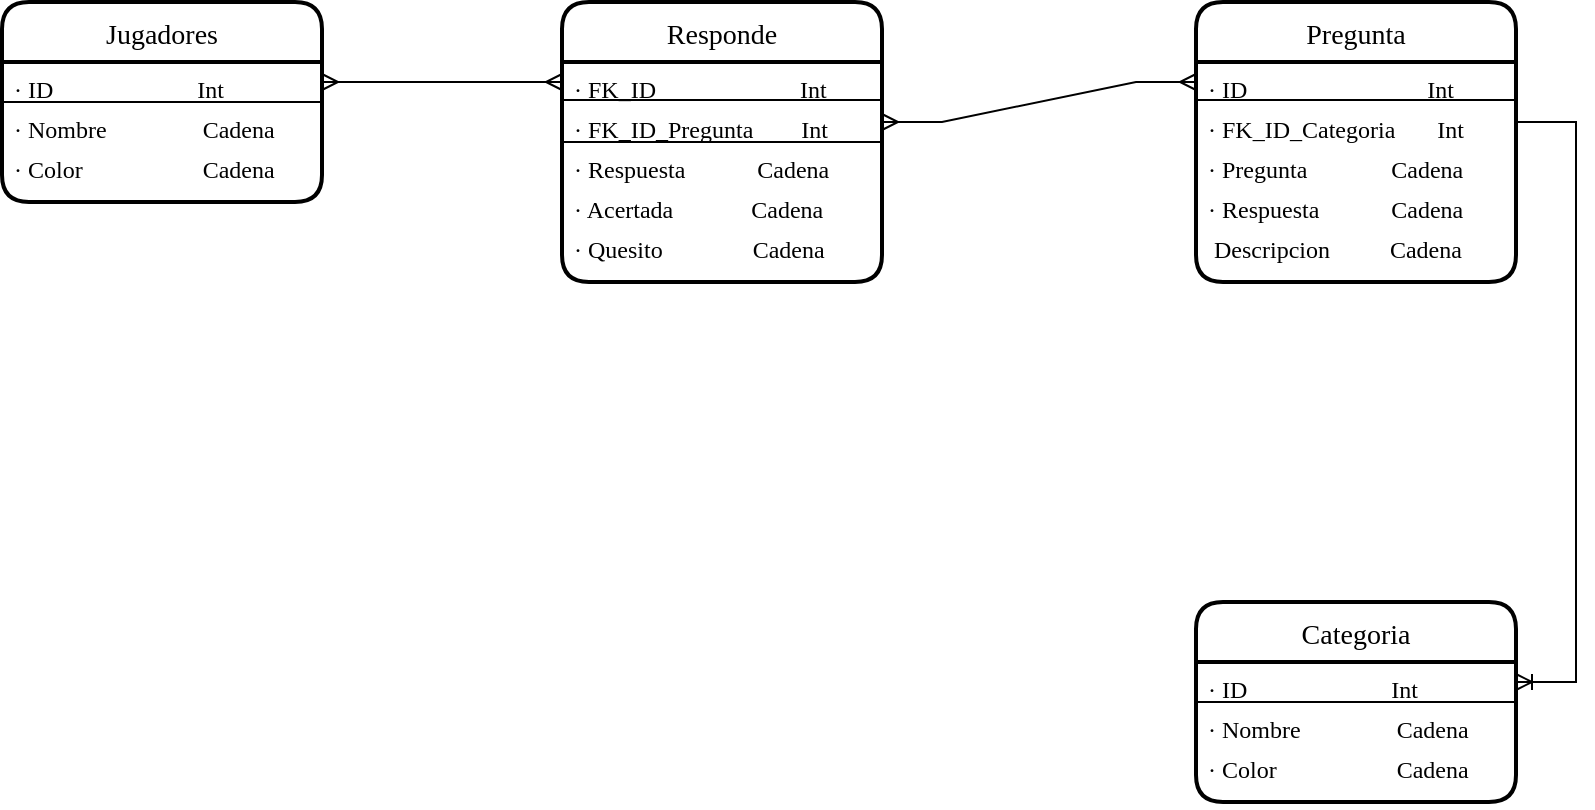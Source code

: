 <mxfile version="15.9.6" type="device"><diagram id="PqsIyJJChuY82IShUJDI" name="Página-1"><mxGraphModel dx="1422" dy="762" grid="1" gridSize="10" guides="1" tooltips="1" connect="1" arrows="1" fold="1" page="1" pageScale="1" pageWidth="827" pageHeight="1169" math="0" shadow="0"><root><mxCell id="0"/><mxCell id="1" parent="0"/><mxCell id="APt0PbYkiHJoAcwtZt5P-1" value="Jugadores" style="swimlane;childLayout=stackLayout;horizontal=1;startSize=30;horizontalStack=0;rounded=1;fontSize=14;fontStyle=0;strokeWidth=2;resizeParent=0;resizeLast=1;shadow=0;dashed=0;align=center;fontFamily=Comic Sans MS;" vertex="1" parent="1"><mxGeometry x="30" y="180" width="160" height="100" as="geometry"/></mxCell><mxCell id="APt0PbYkiHJoAcwtZt5P-4" value="· ID                        Int" style="text;strokeColor=none;fillColor=none;spacingLeft=4;spacingRight=4;overflow=hidden;rotatable=0;points=[[0,0.5],[1,0.5]];portConstraint=eastwest;fontSize=12;fontFamily=Comic Sans MS;" vertex="1" parent="APt0PbYkiHJoAcwtZt5P-1"><mxGeometry y="30" width="160" height="20" as="geometry"/></mxCell><mxCell id="APt0PbYkiHJoAcwtZt5P-35" value="" style="endArrow=none;html=1;rounded=0;fontFamily=Comic Sans MS;" edge="1" parent="APt0PbYkiHJoAcwtZt5P-1"><mxGeometry relative="1" as="geometry"><mxPoint y="50" as="sourcePoint"/><mxPoint x="160" y="50" as="targetPoint"/></mxGeometry></mxCell><mxCell id="APt0PbYkiHJoAcwtZt5P-3" value="· Nombre                Cadena" style="text;strokeColor=none;fillColor=none;spacingLeft=4;spacingRight=4;overflow=hidden;rotatable=0;points=[[0,0.5],[1,0.5]];portConstraint=eastwest;fontSize=12;fontFamily=Comic Sans MS;" vertex="1" parent="APt0PbYkiHJoAcwtZt5P-1"><mxGeometry y="50" width="160" height="20" as="geometry"/></mxCell><mxCell id="APt0PbYkiHJoAcwtZt5P-36" value="· Color                    Cadena" style="text;strokeColor=none;fillColor=none;spacingLeft=4;spacingRight=4;overflow=hidden;rotatable=0;points=[[0,0.5],[1,0.5]];portConstraint=eastwest;fontSize=12;fontFamily=Comic Sans MS;" vertex="1" parent="APt0PbYkiHJoAcwtZt5P-1"><mxGeometry y="70" width="160" height="30" as="geometry"/></mxCell><mxCell id="APt0PbYkiHJoAcwtZt5P-37" value="Responde" style="swimlane;childLayout=stackLayout;horizontal=1;startSize=30;horizontalStack=0;rounded=1;fontSize=14;fontStyle=0;strokeWidth=2;resizeParent=0;resizeLast=1;shadow=0;dashed=0;align=center;fontFamily=Comic Sans MS;" vertex="1" parent="1"><mxGeometry x="310" y="180" width="160" height="140" as="geometry"/></mxCell><mxCell id="APt0PbYkiHJoAcwtZt5P-44" value="" style="endArrow=none;html=1;rounded=0;fontFamily=Comic Sans MS;" edge="1" parent="APt0PbYkiHJoAcwtZt5P-37"><mxGeometry relative="1" as="geometry"><mxPoint y="49" as="sourcePoint"/><mxPoint x="160" y="49" as="targetPoint"/></mxGeometry></mxCell><mxCell id="APt0PbYkiHJoAcwtZt5P-41" value="· FK_ID                        Int" style="text;strokeColor=none;fillColor=none;spacingLeft=4;spacingRight=4;overflow=hidden;rotatable=0;points=[[0,0.5],[1,0.5]];portConstraint=eastwest;fontSize=12;fontFamily=Comic Sans MS;" vertex="1" parent="APt0PbYkiHJoAcwtZt5P-37"><mxGeometry y="30" width="160" height="20" as="geometry"/></mxCell><mxCell id="APt0PbYkiHJoAcwtZt5P-48" value="" style="endArrow=none;html=1;rounded=0;fontFamily=Comic Sans MS;" edge="1" parent="APt0PbYkiHJoAcwtZt5P-37"><mxGeometry relative="1" as="geometry"><mxPoint y="70" as="sourcePoint"/><mxPoint x="160" y="70" as="targetPoint"/></mxGeometry></mxCell><mxCell id="APt0PbYkiHJoAcwtZt5P-47" value="· FK_ID_Pregunta        Int" style="text;strokeColor=none;fillColor=none;spacingLeft=4;spacingRight=4;overflow=hidden;rotatable=0;points=[[0,0.5],[1,0.5]];portConstraint=eastwest;fontSize=12;fontFamily=Comic Sans MS;" vertex="1" parent="APt0PbYkiHJoAcwtZt5P-37"><mxGeometry y="50" width="160" height="20" as="geometry"/></mxCell><mxCell id="APt0PbYkiHJoAcwtZt5P-53" value="· Respuesta            Cadena" style="text;strokeColor=none;fillColor=none;spacingLeft=4;spacingRight=4;overflow=hidden;rotatable=0;points=[[0,0.5],[1,0.5]];portConstraint=eastwest;fontSize=12;fontFamily=Comic Sans MS;" vertex="1" parent="APt0PbYkiHJoAcwtZt5P-37"><mxGeometry y="70" width="160" height="20" as="geometry"/></mxCell><mxCell id="APt0PbYkiHJoAcwtZt5P-54" value="· Acertada             Cadena" style="text;strokeColor=none;fillColor=none;spacingLeft=4;spacingRight=4;overflow=hidden;rotatable=0;points=[[0,0.5],[1,0.5]];portConstraint=eastwest;fontSize=12;fontFamily=Comic Sans MS;" vertex="1" parent="APt0PbYkiHJoAcwtZt5P-37"><mxGeometry y="90" width="160" height="20" as="geometry"/></mxCell><mxCell id="APt0PbYkiHJoAcwtZt5P-55" value="· Quesito               Cadena" style="text;strokeColor=none;fillColor=none;spacingLeft=4;spacingRight=4;overflow=hidden;rotatable=0;points=[[0,0.5],[1,0.5]];portConstraint=eastwest;fontSize=12;fontFamily=Comic Sans MS;" vertex="1" parent="APt0PbYkiHJoAcwtZt5P-37"><mxGeometry y="110" width="160" height="30" as="geometry"/></mxCell><mxCell id="APt0PbYkiHJoAcwtZt5P-39" value="Pregunta" style="swimlane;childLayout=stackLayout;horizontal=1;startSize=30;horizontalStack=0;rounded=1;fontSize=14;fontStyle=0;strokeWidth=2;resizeParent=0;resizeLast=1;shadow=0;dashed=0;align=center;fontFamily=Comic Sans MS;" vertex="1" parent="1"><mxGeometry x="627" y="180" width="160" height="140" as="geometry"/></mxCell><mxCell id="APt0PbYkiHJoAcwtZt5P-49" value="" style="endArrow=none;html=1;rounded=0;fontFamily=Comic Sans MS;" edge="1" parent="APt0PbYkiHJoAcwtZt5P-39"><mxGeometry relative="1" as="geometry"><mxPoint y="49" as="sourcePoint"/><mxPoint x="160" y="49" as="targetPoint"/></mxGeometry></mxCell><mxCell id="APt0PbYkiHJoAcwtZt5P-46" value="· ID                              Int" style="text;strokeColor=none;fillColor=none;spacingLeft=4;spacingRight=4;overflow=hidden;rotatable=0;points=[[0,0.5],[1,0.5]];portConstraint=eastwest;fontSize=12;fontFamily=Comic Sans MS;" vertex="1" parent="APt0PbYkiHJoAcwtZt5P-39"><mxGeometry y="30" width="160" height="20" as="geometry"/></mxCell><mxCell id="APt0PbYkiHJoAcwtZt5P-65" value="· FK_ID_Categoria       Int" style="text;strokeColor=none;fillColor=none;spacingLeft=4;spacingRight=4;overflow=hidden;rotatable=0;points=[[0,0.5],[1,0.5]];portConstraint=eastwest;fontSize=12;fontFamily=Comic Sans MS;" vertex="1" parent="APt0PbYkiHJoAcwtZt5P-39"><mxGeometry y="50" width="160" height="20" as="geometry"/></mxCell><mxCell id="APt0PbYkiHJoAcwtZt5P-50" value="· Pregunta              Cadena" style="text;strokeColor=none;fillColor=none;spacingLeft=4;spacingRight=4;overflow=hidden;rotatable=0;points=[[0,0.5],[1,0.5]];portConstraint=eastwest;fontSize=12;fontFamily=Comic Sans MS;" vertex="1" parent="APt0PbYkiHJoAcwtZt5P-39"><mxGeometry y="70" width="160" height="20" as="geometry"/></mxCell><mxCell id="APt0PbYkiHJoAcwtZt5P-51" value="· Respuesta            Cadena" style="text;strokeColor=none;fillColor=none;spacingLeft=4;spacingRight=4;overflow=hidden;rotatable=0;points=[[0,0.5],[1,0.5]];portConstraint=eastwest;fontSize=12;fontFamily=Comic Sans MS;" vertex="1" parent="APt0PbYkiHJoAcwtZt5P-39"><mxGeometry y="90" width="160" height="20" as="geometry"/></mxCell><mxCell id="APt0PbYkiHJoAcwtZt5P-52" value=" Descripcion          Cadena" style="text;strokeColor=none;fillColor=none;spacingLeft=4;spacingRight=4;overflow=hidden;rotatable=0;points=[[0,0.5],[1,0.5]];portConstraint=eastwest;fontSize=12;fontFamily=Comic Sans MS;" vertex="1" parent="APt0PbYkiHJoAcwtZt5P-39"><mxGeometry y="110" width="160" height="30" as="geometry"/></mxCell><mxCell id="APt0PbYkiHJoAcwtZt5P-42" value="" style="edgeStyle=entityRelationEdgeStyle;fontSize=12;html=1;endArrow=ERmany;startArrow=ERmany;rounded=0;fontFamily=Comic Sans MS;" edge="1" parent="1" source="APt0PbYkiHJoAcwtZt5P-46" target="APt0PbYkiHJoAcwtZt5P-47"><mxGeometry width="100" height="100" relative="1" as="geometry"><mxPoint x="200" y="510" as="sourcePoint"/><mxPoint x="300" y="410" as="targetPoint"/></mxGeometry></mxCell><mxCell id="APt0PbYkiHJoAcwtZt5P-43" value="" style="edgeStyle=entityRelationEdgeStyle;fontSize=12;html=1;endArrow=ERmany;startArrow=ERmany;rounded=0;fontFamily=Comic Sans MS;" edge="1" parent="1" source="APt0PbYkiHJoAcwtZt5P-4" target="APt0PbYkiHJoAcwtZt5P-41"><mxGeometry width="100" height="100" relative="1" as="geometry"><mxPoint x="180" y="320" as="sourcePoint"/><mxPoint x="280" y="220" as="targetPoint"/></mxGeometry></mxCell><mxCell id="APt0PbYkiHJoAcwtZt5P-59" value="Categoria" style="swimlane;childLayout=stackLayout;horizontal=1;startSize=30;horizontalStack=0;rounded=1;fontSize=14;fontStyle=0;strokeWidth=2;resizeParent=0;resizeLast=1;shadow=0;dashed=0;align=center;fontFamily=Comic Sans MS;" vertex="1" parent="1"><mxGeometry x="627" y="480" width="160" height="100" as="geometry"/></mxCell><mxCell id="APt0PbYkiHJoAcwtZt5P-60" value="· ID                        Int" style="text;strokeColor=none;fillColor=none;spacingLeft=4;spacingRight=4;overflow=hidden;rotatable=0;points=[[0,0.5],[1,0.5]];portConstraint=eastwest;fontSize=12;fontFamily=Comic Sans MS;" vertex="1" parent="APt0PbYkiHJoAcwtZt5P-59"><mxGeometry y="30" width="160" height="20" as="geometry"/></mxCell><mxCell id="APt0PbYkiHJoAcwtZt5P-61" value="" style="endArrow=none;html=1;rounded=0;fontFamily=Comic Sans MS;" edge="1" parent="APt0PbYkiHJoAcwtZt5P-59"><mxGeometry relative="1" as="geometry"><mxPoint y="50" as="sourcePoint"/><mxPoint x="160" y="50" as="targetPoint"/></mxGeometry></mxCell><mxCell id="APt0PbYkiHJoAcwtZt5P-62" value="· Nombre                Cadena" style="text;strokeColor=none;fillColor=none;spacingLeft=4;spacingRight=4;overflow=hidden;rotatable=0;points=[[0,0.5],[1,0.5]];portConstraint=eastwest;fontSize=12;fontFamily=Comic Sans MS;" vertex="1" parent="APt0PbYkiHJoAcwtZt5P-59"><mxGeometry y="50" width="160" height="20" as="geometry"/></mxCell><mxCell id="APt0PbYkiHJoAcwtZt5P-63" value="· Color                    Cadena" style="text;strokeColor=none;fillColor=none;spacingLeft=4;spacingRight=4;overflow=hidden;rotatable=0;points=[[0,0.5],[1,0.5]];portConstraint=eastwest;fontSize=12;fontFamily=Comic Sans MS;" vertex="1" parent="APt0PbYkiHJoAcwtZt5P-59"><mxGeometry y="70" width="160" height="30" as="geometry"/></mxCell><mxCell id="APt0PbYkiHJoAcwtZt5P-64" value="" style="edgeStyle=entityRelationEdgeStyle;fontSize=12;html=1;endArrow=ERoneToMany;rounded=0;fontFamily=Comic Sans MS;" edge="1" parent="1" source="APt0PbYkiHJoAcwtZt5P-65" target="APt0PbYkiHJoAcwtZt5P-60"><mxGeometry width="100" height="100" relative="1" as="geometry"><mxPoint x="240" y="500" as="sourcePoint"/><mxPoint x="340" y="400" as="targetPoint"/></mxGeometry></mxCell></root></mxGraphModel></diagram></mxfile>